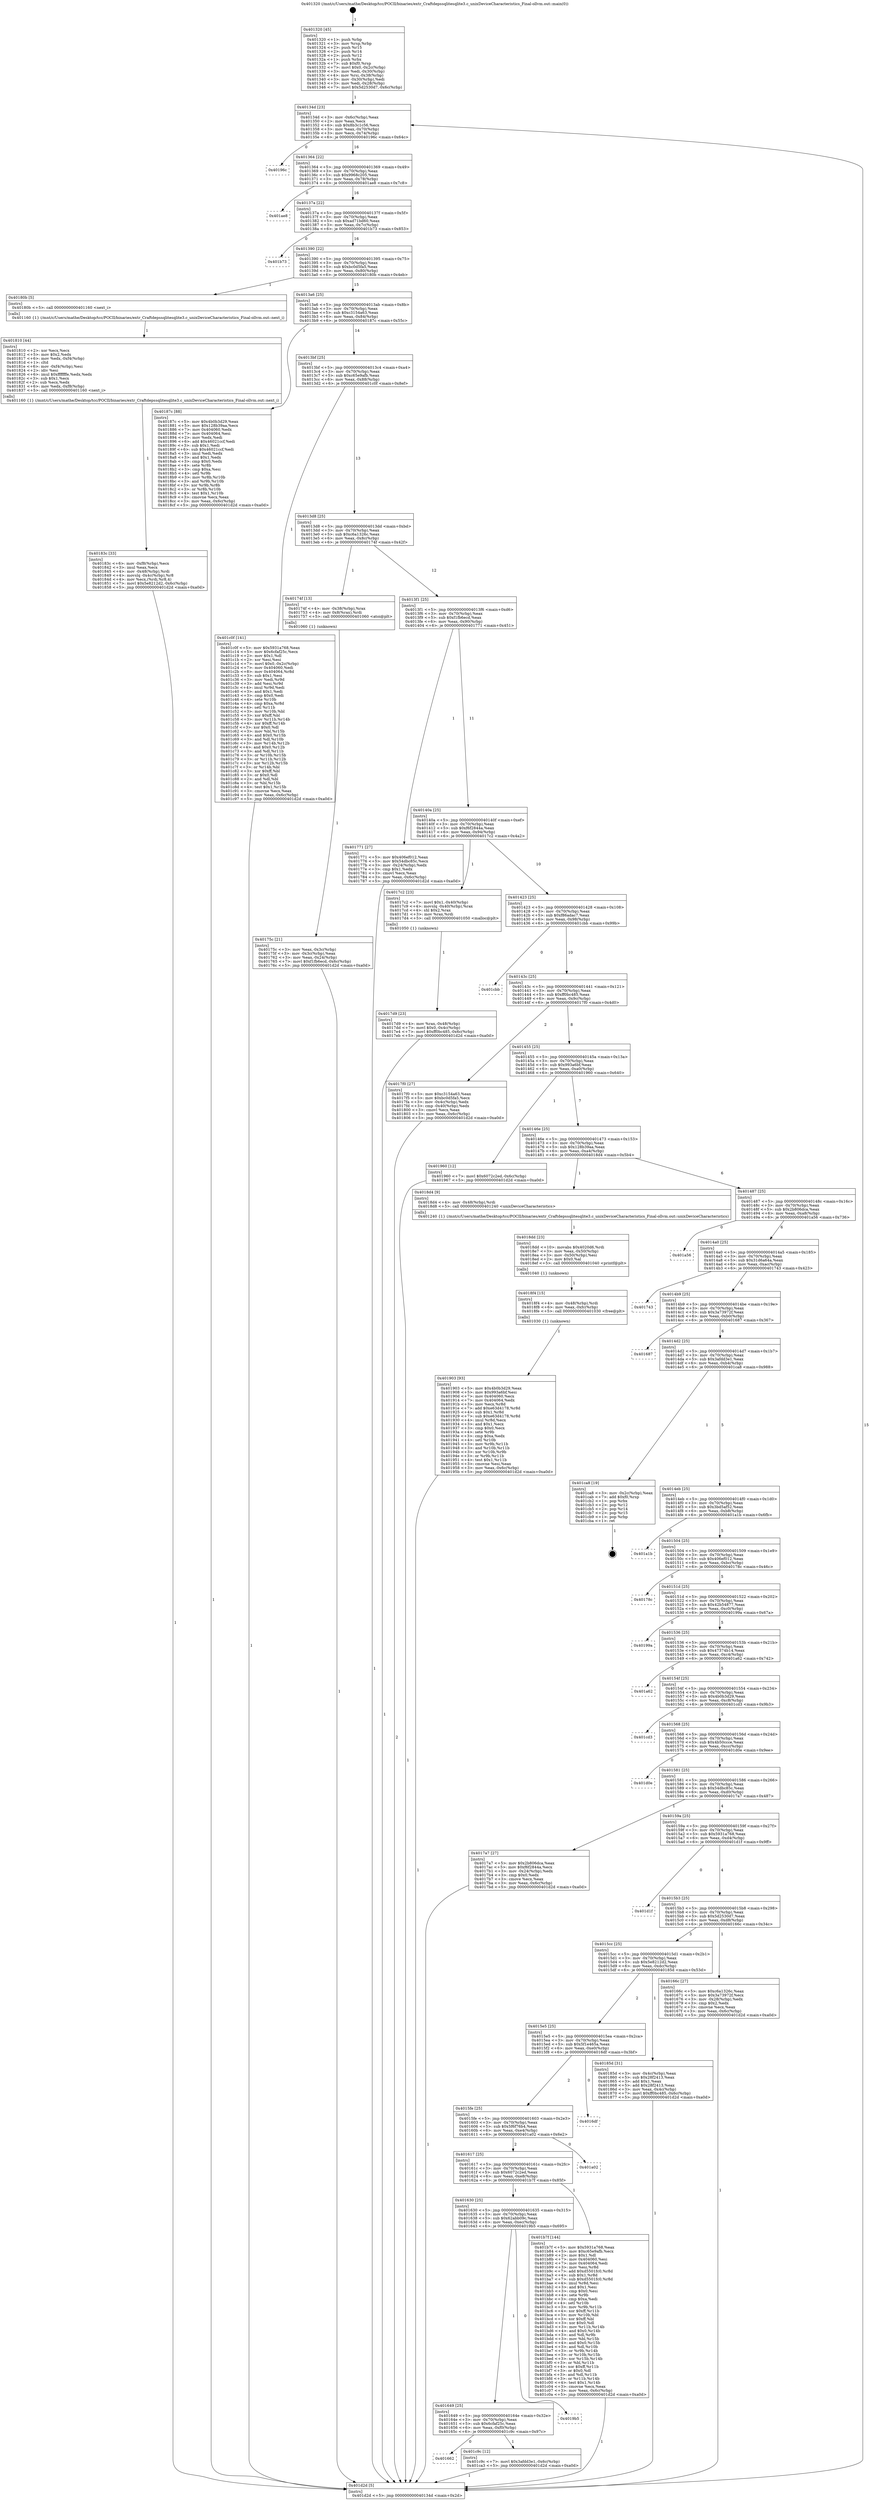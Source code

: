 digraph "0x401320" {
  label = "0x401320 (/mnt/c/Users/mathe/Desktop/tcc/POCII/binaries/extr_Craftdepssqlitesqlite3.c_unixDeviceCharacteristics_Final-ollvm.out::main(0))"
  labelloc = "t"
  node[shape=record]

  Entry [label="",width=0.3,height=0.3,shape=circle,fillcolor=black,style=filled]
  "0x40134d" [label="{
     0x40134d [23]\l
     | [instrs]\l
     &nbsp;&nbsp;0x40134d \<+3\>: mov -0x6c(%rbp),%eax\l
     &nbsp;&nbsp;0x401350 \<+2\>: mov %eax,%ecx\l
     &nbsp;&nbsp;0x401352 \<+6\>: sub $0x8b3c1c56,%ecx\l
     &nbsp;&nbsp;0x401358 \<+3\>: mov %eax,-0x70(%rbp)\l
     &nbsp;&nbsp;0x40135b \<+3\>: mov %ecx,-0x74(%rbp)\l
     &nbsp;&nbsp;0x40135e \<+6\>: je 000000000040196c \<main+0x64c\>\l
  }"]
  "0x40196c" [label="{
     0x40196c\l
  }", style=dashed]
  "0x401364" [label="{
     0x401364 [22]\l
     | [instrs]\l
     &nbsp;&nbsp;0x401364 \<+5\>: jmp 0000000000401369 \<main+0x49\>\l
     &nbsp;&nbsp;0x401369 \<+3\>: mov -0x70(%rbp),%eax\l
     &nbsp;&nbsp;0x40136c \<+5\>: sub $0x9968c205,%eax\l
     &nbsp;&nbsp;0x401371 \<+3\>: mov %eax,-0x78(%rbp)\l
     &nbsp;&nbsp;0x401374 \<+6\>: je 0000000000401ae8 \<main+0x7c8\>\l
  }"]
  Exit [label="",width=0.3,height=0.3,shape=circle,fillcolor=black,style=filled,peripheries=2]
  "0x401ae8" [label="{
     0x401ae8\l
  }", style=dashed]
  "0x40137a" [label="{
     0x40137a [22]\l
     | [instrs]\l
     &nbsp;&nbsp;0x40137a \<+5\>: jmp 000000000040137f \<main+0x5f\>\l
     &nbsp;&nbsp;0x40137f \<+3\>: mov -0x70(%rbp),%eax\l
     &nbsp;&nbsp;0x401382 \<+5\>: sub $0xad71bd60,%eax\l
     &nbsp;&nbsp;0x401387 \<+3\>: mov %eax,-0x7c(%rbp)\l
     &nbsp;&nbsp;0x40138a \<+6\>: je 0000000000401b73 \<main+0x853\>\l
  }"]
  "0x401662" [label="{
     0x401662\l
  }", style=dashed]
  "0x401b73" [label="{
     0x401b73\l
  }", style=dashed]
  "0x401390" [label="{
     0x401390 [22]\l
     | [instrs]\l
     &nbsp;&nbsp;0x401390 \<+5\>: jmp 0000000000401395 \<main+0x75\>\l
     &nbsp;&nbsp;0x401395 \<+3\>: mov -0x70(%rbp),%eax\l
     &nbsp;&nbsp;0x401398 \<+5\>: sub $0xbc0d5fa5,%eax\l
     &nbsp;&nbsp;0x40139d \<+3\>: mov %eax,-0x80(%rbp)\l
     &nbsp;&nbsp;0x4013a0 \<+6\>: je 000000000040180b \<main+0x4eb\>\l
  }"]
  "0x401c9c" [label="{
     0x401c9c [12]\l
     | [instrs]\l
     &nbsp;&nbsp;0x401c9c \<+7\>: movl $0x3afdd3e1,-0x6c(%rbp)\l
     &nbsp;&nbsp;0x401ca3 \<+5\>: jmp 0000000000401d2d \<main+0xa0d\>\l
  }"]
  "0x40180b" [label="{
     0x40180b [5]\l
     | [instrs]\l
     &nbsp;&nbsp;0x40180b \<+5\>: call 0000000000401160 \<next_i\>\l
     | [calls]\l
     &nbsp;&nbsp;0x401160 \{1\} (/mnt/c/Users/mathe/Desktop/tcc/POCII/binaries/extr_Craftdepssqlitesqlite3.c_unixDeviceCharacteristics_Final-ollvm.out::next_i)\l
  }"]
  "0x4013a6" [label="{
     0x4013a6 [25]\l
     | [instrs]\l
     &nbsp;&nbsp;0x4013a6 \<+5\>: jmp 00000000004013ab \<main+0x8b\>\l
     &nbsp;&nbsp;0x4013ab \<+3\>: mov -0x70(%rbp),%eax\l
     &nbsp;&nbsp;0x4013ae \<+5\>: sub $0xc3154a63,%eax\l
     &nbsp;&nbsp;0x4013b3 \<+6\>: mov %eax,-0x84(%rbp)\l
     &nbsp;&nbsp;0x4013b9 \<+6\>: je 000000000040187c \<main+0x55c\>\l
  }"]
  "0x401649" [label="{
     0x401649 [25]\l
     | [instrs]\l
     &nbsp;&nbsp;0x401649 \<+5\>: jmp 000000000040164e \<main+0x32e\>\l
     &nbsp;&nbsp;0x40164e \<+3\>: mov -0x70(%rbp),%eax\l
     &nbsp;&nbsp;0x401651 \<+5\>: sub $0x6cfaf25c,%eax\l
     &nbsp;&nbsp;0x401656 \<+6\>: mov %eax,-0xf0(%rbp)\l
     &nbsp;&nbsp;0x40165c \<+6\>: je 0000000000401c9c \<main+0x97c\>\l
  }"]
  "0x40187c" [label="{
     0x40187c [88]\l
     | [instrs]\l
     &nbsp;&nbsp;0x40187c \<+5\>: mov $0x4b0b3d29,%eax\l
     &nbsp;&nbsp;0x401881 \<+5\>: mov $0x128b39aa,%ecx\l
     &nbsp;&nbsp;0x401886 \<+7\>: mov 0x404060,%edx\l
     &nbsp;&nbsp;0x40188d \<+7\>: mov 0x404064,%esi\l
     &nbsp;&nbsp;0x401894 \<+2\>: mov %edx,%edi\l
     &nbsp;&nbsp;0x401896 \<+6\>: add $0x46021ccf,%edi\l
     &nbsp;&nbsp;0x40189c \<+3\>: sub $0x1,%edi\l
     &nbsp;&nbsp;0x40189f \<+6\>: sub $0x46021ccf,%edi\l
     &nbsp;&nbsp;0x4018a5 \<+3\>: imul %edi,%edx\l
     &nbsp;&nbsp;0x4018a8 \<+3\>: and $0x1,%edx\l
     &nbsp;&nbsp;0x4018ab \<+3\>: cmp $0x0,%edx\l
     &nbsp;&nbsp;0x4018ae \<+4\>: sete %r8b\l
     &nbsp;&nbsp;0x4018b2 \<+3\>: cmp $0xa,%esi\l
     &nbsp;&nbsp;0x4018b5 \<+4\>: setl %r9b\l
     &nbsp;&nbsp;0x4018b9 \<+3\>: mov %r8b,%r10b\l
     &nbsp;&nbsp;0x4018bc \<+3\>: and %r9b,%r10b\l
     &nbsp;&nbsp;0x4018bf \<+3\>: xor %r9b,%r8b\l
     &nbsp;&nbsp;0x4018c2 \<+3\>: or %r8b,%r10b\l
     &nbsp;&nbsp;0x4018c5 \<+4\>: test $0x1,%r10b\l
     &nbsp;&nbsp;0x4018c9 \<+3\>: cmovne %ecx,%eax\l
     &nbsp;&nbsp;0x4018cc \<+3\>: mov %eax,-0x6c(%rbp)\l
     &nbsp;&nbsp;0x4018cf \<+5\>: jmp 0000000000401d2d \<main+0xa0d\>\l
  }"]
  "0x4013bf" [label="{
     0x4013bf [25]\l
     | [instrs]\l
     &nbsp;&nbsp;0x4013bf \<+5\>: jmp 00000000004013c4 \<main+0xa4\>\l
     &nbsp;&nbsp;0x4013c4 \<+3\>: mov -0x70(%rbp),%eax\l
     &nbsp;&nbsp;0x4013c7 \<+5\>: sub $0xc65e9afb,%eax\l
     &nbsp;&nbsp;0x4013cc \<+6\>: mov %eax,-0x88(%rbp)\l
     &nbsp;&nbsp;0x4013d2 \<+6\>: je 0000000000401c0f \<main+0x8ef\>\l
  }"]
  "0x4019b5" [label="{
     0x4019b5\l
  }", style=dashed]
  "0x401c0f" [label="{
     0x401c0f [141]\l
     | [instrs]\l
     &nbsp;&nbsp;0x401c0f \<+5\>: mov $0x5931a768,%eax\l
     &nbsp;&nbsp;0x401c14 \<+5\>: mov $0x6cfaf25c,%ecx\l
     &nbsp;&nbsp;0x401c19 \<+2\>: mov $0x1,%dl\l
     &nbsp;&nbsp;0x401c1b \<+2\>: xor %esi,%esi\l
     &nbsp;&nbsp;0x401c1d \<+7\>: movl $0x0,-0x2c(%rbp)\l
     &nbsp;&nbsp;0x401c24 \<+7\>: mov 0x404060,%edi\l
     &nbsp;&nbsp;0x401c2b \<+8\>: mov 0x404064,%r8d\l
     &nbsp;&nbsp;0x401c33 \<+3\>: sub $0x1,%esi\l
     &nbsp;&nbsp;0x401c36 \<+3\>: mov %edi,%r9d\l
     &nbsp;&nbsp;0x401c39 \<+3\>: add %esi,%r9d\l
     &nbsp;&nbsp;0x401c3c \<+4\>: imul %r9d,%edi\l
     &nbsp;&nbsp;0x401c40 \<+3\>: and $0x1,%edi\l
     &nbsp;&nbsp;0x401c43 \<+3\>: cmp $0x0,%edi\l
     &nbsp;&nbsp;0x401c46 \<+4\>: sete %r10b\l
     &nbsp;&nbsp;0x401c4a \<+4\>: cmp $0xa,%r8d\l
     &nbsp;&nbsp;0x401c4e \<+4\>: setl %r11b\l
     &nbsp;&nbsp;0x401c52 \<+3\>: mov %r10b,%bl\l
     &nbsp;&nbsp;0x401c55 \<+3\>: xor $0xff,%bl\l
     &nbsp;&nbsp;0x401c58 \<+3\>: mov %r11b,%r14b\l
     &nbsp;&nbsp;0x401c5b \<+4\>: xor $0xff,%r14b\l
     &nbsp;&nbsp;0x401c5f \<+3\>: xor $0x0,%dl\l
     &nbsp;&nbsp;0x401c62 \<+3\>: mov %bl,%r15b\l
     &nbsp;&nbsp;0x401c65 \<+4\>: and $0x0,%r15b\l
     &nbsp;&nbsp;0x401c69 \<+3\>: and %dl,%r10b\l
     &nbsp;&nbsp;0x401c6c \<+3\>: mov %r14b,%r12b\l
     &nbsp;&nbsp;0x401c6f \<+4\>: and $0x0,%r12b\l
     &nbsp;&nbsp;0x401c73 \<+3\>: and %dl,%r11b\l
     &nbsp;&nbsp;0x401c76 \<+3\>: or %r10b,%r15b\l
     &nbsp;&nbsp;0x401c79 \<+3\>: or %r11b,%r12b\l
     &nbsp;&nbsp;0x401c7c \<+3\>: xor %r12b,%r15b\l
     &nbsp;&nbsp;0x401c7f \<+3\>: or %r14b,%bl\l
     &nbsp;&nbsp;0x401c82 \<+3\>: xor $0xff,%bl\l
     &nbsp;&nbsp;0x401c85 \<+3\>: or $0x0,%dl\l
     &nbsp;&nbsp;0x401c88 \<+2\>: and %dl,%bl\l
     &nbsp;&nbsp;0x401c8a \<+3\>: or %bl,%r15b\l
     &nbsp;&nbsp;0x401c8d \<+4\>: test $0x1,%r15b\l
     &nbsp;&nbsp;0x401c91 \<+3\>: cmovne %ecx,%eax\l
     &nbsp;&nbsp;0x401c94 \<+3\>: mov %eax,-0x6c(%rbp)\l
     &nbsp;&nbsp;0x401c97 \<+5\>: jmp 0000000000401d2d \<main+0xa0d\>\l
  }"]
  "0x4013d8" [label="{
     0x4013d8 [25]\l
     | [instrs]\l
     &nbsp;&nbsp;0x4013d8 \<+5\>: jmp 00000000004013dd \<main+0xbd\>\l
     &nbsp;&nbsp;0x4013dd \<+3\>: mov -0x70(%rbp),%eax\l
     &nbsp;&nbsp;0x4013e0 \<+5\>: sub $0xc6a1326c,%eax\l
     &nbsp;&nbsp;0x4013e5 \<+6\>: mov %eax,-0x8c(%rbp)\l
     &nbsp;&nbsp;0x4013eb \<+6\>: je 000000000040174f \<main+0x42f\>\l
  }"]
  "0x401630" [label="{
     0x401630 [25]\l
     | [instrs]\l
     &nbsp;&nbsp;0x401630 \<+5\>: jmp 0000000000401635 \<main+0x315\>\l
     &nbsp;&nbsp;0x401635 \<+3\>: mov -0x70(%rbp),%eax\l
     &nbsp;&nbsp;0x401638 \<+5\>: sub $0x62abb09c,%eax\l
     &nbsp;&nbsp;0x40163d \<+6\>: mov %eax,-0xec(%rbp)\l
     &nbsp;&nbsp;0x401643 \<+6\>: je 00000000004019b5 \<main+0x695\>\l
  }"]
  "0x40174f" [label="{
     0x40174f [13]\l
     | [instrs]\l
     &nbsp;&nbsp;0x40174f \<+4\>: mov -0x38(%rbp),%rax\l
     &nbsp;&nbsp;0x401753 \<+4\>: mov 0x8(%rax),%rdi\l
     &nbsp;&nbsp;0x401757 \<+5\>: call 0000000000401060 \<atoi@plt\>\l
     | [calls]\l
     &nbsp;&nbsp;0x401060 \{1\} (unknown)\l
  }"]
  "0x4013f1" [label="{
     0x4013f1 [25]\l
     | [instrs]\l
     &nbsp;&nbsp;0x4013f1 \<+5\>: jmp 00000000004013f6 \<main+0xd6\>\l
     &nbsp;&nbsp;0x4013f6 \<+3\>: mov -0x70(%rbp),%eax\l
     &nbsp;&nbsp;0x4013f9 \<+5\>: sub $0xf1fb6ecd,%eax\l
     &nbsp;&nbsp;0x4013fe \<+6\>: mov %eax,-0x90(%rbp)\l
     &nbsp;&nbsp;0x401404 \<+6\>: je 0000000000401771 \<main+0x451\>\l
  }"]
  "0x401b7f" [label="{
     0x401b7f [144]\l
     | [instrs]\l
     &nbsp;&nbsp;0x401b7f \<+5\>: mov $0x5931a768,%eax\l
     &nbsp;&nbsp;0x401b84 \<+5\>: mov $0xc65e9afb,%ecx\l
     &nbsp;&nbsp;0x401b89 \<+2\>: mov $0x1,%dl\l
     &nbsp;&nbsp;0x401b8b \<+7\>: mov 0x404060,%esi\l
     &nbsp;&nbsp;0x401b92 \<+7\>: mov 0x404064,%edi\l
     &nbsp;&nbsp;0x401b99 \<+3\>: mov %esi,%r8d\l
     &nbsp;&nbsp;0x401b9c \<+7\>: add $0xd5501fc0,%r8d\l
     &nbsp;&nbsp;0x401ba3 \<+4\>: sub $0x1,%r8d\l
     &nbsp;&nbsp;0x401ba7 \<+7\>: sub $0xd5501fc0,%r8d\l
     &nbsp;&nbsp;0x401bae \<+4\>: imul %r8d,%esi\l
     &nbsp;&nbsp;0x401bb2 \<+3\>: and $0x1,%esi\l
     &nbsp;&nbsp;0x401bb5 \<+3\>: cmp $0x0,%esi\l
     &nbsp;&nbsp;0x401bb8 \<+4\>: sete %r9b\l
     &nbsp;&nbsp;0x401bbc \<+3\>: cmp $0xa,%edi\l
     &nbsp;&nbsp;0x401bbf \<+4\>: setl %r10b\l
     &nbsp;&nbsp;0x401bc3 \<+3\>: mov %r9b,%r11b\l
     &nbsp;&nbsp;0x401bc6 \<+4\>: xor $0xff,%r11b\l
     &nbsp;&nbsp;0x401bca \<+3\>: mov %r10b,%bl\l
     &nbsp;&nbsp;0x401bcd \<+3\>: xor $0xff,%bl\l
     &nbsp;&nbsp;0x401bd0 \<+3\>: xor $0x0,%dl\l
     &nbsp;&nbsp;0x401bd3 \<+3\>: mov %r11b,%r14b\l
     &nbsp;&nbsp;0x401bd6 \<+4\>: and $0x0,%r14b\l
     &nbsp;&nbsp;0x401bda \<+3\>: and %dl,%r9b\l
     &nbsp;&nbsp;0x401bdd \<+3\>: mov %bl,%r15b\l
     &nbsp;&nbsp;0x401be0 \<+4\>: and $0x0,%r15b\l
     &nbsp;&nbsp;0x401be4 \<+3\>: and %dl,%r10b\l
     &nbsp;&nbsp;0x401be7 \<+3\>: or %r9b,%r14b\l
     &nbsp;&nbsp;0x401bea \<+3\>: or %r10b,%r15b\l
     &nbsp;&nbsp;0x401bed \<+3\>: xor %r15b,%r14b\l
     &nbsp;&nbsp;0x401bf0 \<+3\>: or %bl,%r11b\l
     &nbsp;&nbsp;0x401bf3 \<+4\>: xor $0xff,%r11b\l
     &nbsp;&nbsp;0x401bf7 \<+3\>: or $0x0,%dl\l
     &nbsp;&nbsp;0x401bfa \<+3\>: and %dl,%r11b\l
     &nbsp;&nbsp;0x401bfd \<+3\>: or %r11b,%r14b\l
     &nbsp;&nbsp;0x401c00 \<+4\>: test $0x1,%r14b\l
     &nbsp;&nbsp;0x401c04 \<+3\>: cmovne %ecx,%eax\l
     &nbsp;&nbsp;0x401c07 \<+3\>: mov %eax,-0x6c(%rbp)\l
     &nbsp;&nbsp;0x401c0a \<+5\>: jmp 0000000000401d2d \<main+0xa0d\>\l
  }"]
  "0x401771" [label="{
     0x401771 [27]\l
     | [instrs]\l
     &nbsp;&nbsp;0x401771 \<+5\>: mov $0x406ef012,%eax\l
     &nbsp;&nbsp;0x401776 \<+5\>: mov $0x54dbc85c,%ecx\l
     &nbsp;&nbsp;0x40177b \<+3\>: mov -0x24(%rbp),%edx\l
     &nbsp;&nbsp;0x40177e \<+3\>: cmp $0x1,%edx\l
     &nbsp;&nbsp;0x401781 \<+3\>: cmovl %ecx,%eax\l
     &nbsp;&nbsp;0x401784 \<+3\>: mov %eax,-0x6c(%rbp)\l
     &nbsp;&nbsp;0x401787 \<+5\>: jmp 0000000000401d2d \<main+0xa0d\>\l
  }"]
  "0x40140a" [label="{
     0x40140a [25]\l
     | [instrs]\l
     &nbsp;&nbsp;0x40140a \<+5\>: jmp 000000000040140f \<main+0xef\>\l
     &nbsp;&nbsp;0x40140f \<+3\>: mov -0x70(%rbp),%eax\l
     &nbsp;&nbsp;0x401412 \<+5\>: sub $0xf6f2844a,%eax\l
     &nbsp;&nbsp;0x401417 \<+6\>: mov %eax,-0x94(%rbp)\l
     &nbsp;&nbsp;0x40141d \<+6\>: je 00000000004017c2 \<main+0x4a2\>\l
  }"]
  "0x401617" [label="{
     0x401617 [25]\l
     | [instrs]\l
     &nbsp;&nbsp;0x401617 \<+5\>: jmp 000000000040161c \<main+0x2fc\>\l
     &nbsp;&nbsp;0x40161c \<+3\>: mov -0x70(%rbp),%eax\l
     &nbsp;&nbsp;0x40161f \<+5\>: sub $0x6072c2ed,%eax\l
     &nbsp;&nbsp;0x401624 \<+6\>: mov %eax,-0xe8(%rbp)\l
     &nbsp;&nbsp;0x40162a \<+6\>: je 0000000000401b7f \<main+0x85f\>\l
  }"]
  "0x4017c2" [label="{
     0x4017c2 [23]\l
     | [instrs]\l
     &nbsp;&nbsp;0x4017c2 \<+7\>: movl $0x1,-0x40(%rbp)\l
     &nbsp;&nbsp;0x4017c9 \<+4\>: movslq -0x40(%rbp),%rax\l
     &nbsp;&nbsp;0x4017cd \<+4\>: shl $0x2,%rax\l
     &nbsp;&nbsp;0x4017d1 \<+3\>: mov %rax,%rdi\l
     &nbsp;&nbsp;0x4017d4 \<+5\>: call 0000000000401050 \<malloc@plt\>\l
     | [calls]\l
     &nbsp;&nbsp;0x401050 \{1\} (unknown)\l
  }"]
  "0x401423" [label="{
     0x401423 [25]\l
     | [instrs]\l
     &nbsp;&nbsp;0x401423 \<+5\>: jmp 0000000000401428 \<main+0x108\>\l
     &nbsp;&nbsp;0x401428 \<+3\>: mov -0x70(%rbp),%eax\l
     &nbsp;&nbsp;0x40142b \<+5\>: sub $0xf86adac7,%eax\l
     &nbsp;&nbsp;0x401430 \<+6\>: mov %eax,-0x98(%rbp)\l
     &nbsp;&nbsp;0x401436 \<+6\>: je 0000000000401cbb \<main+0x99b\>\l
  }"]
  "0x401a02" [label="{
     0x401a02\l
  }", style=dashed]
  "0x401cbb" [label="{
     0x401cbb\l
  }", style=dashed]
  "0x40143c" [label="{
     0x40143c [25]\l
     | [instrs]\l
     &nbsp;&nbsp;0x40143c \<+5\>: jmp 0000000000401441 \<main+0x121\>\l
     &nbsp;&nbsp;0x401441 \<+3\>: mov -0x70(%rbp),%eax\l
     &nbsp;&nbsp;0x401444 \<+5\>: sub $0xff0bc485,%eax\l
     &nbsp;&nbsp;0x401449 \<+6\>: mov %eax,-0x9c(%rbp)\l
     &nbsp;&nbsp;0x40144f \<+6\>: je 00000000004017f0 \<main+0x4d0\>\l
  }"]
  "0x4015fe" [label="{
     0x4015fe [25]\l
     | [instrs]\l
     &nbsp;&nbsp;0x4015fe \<+5\>: jmp 0000000000401603 \<main+0x2e3\>\l
     &nbsp;&nbsp;0x401603 \<+3\>: mov -0x70(%rbp),%eax\l
     &nbsp;&nbsp;0x401606 \<+5\>: sub $0x5f6f76b4,%eax\l
     &nbsp;&nbsp;0x40160b \<+6\>: mov %eax,-0xe4(%rbp)\l
     &nbsp;&nbsp;0x401611 \<+6\>: je 0000000000401a02 \<main+0x6e2\>\l
  }"]
  "0x4017f0" [label="{
     0x4017f0 [27]\l
     | [instrs]\l
     &nbsp;&nbsp;0x4017f0 \<+5\>: mov $0xc3154a63,%eax\l
     &nbsp;&nbsp;0x4017f5 \<+5\>: mov $0xbc0d5fa5,%ecx\l
     &nbsp;&nbsp;0x4017fa \<+3\>: mov -0x4c(%rbp),%edx\l
     &nbsp;&nbsp;0x4017fd \<+3\>: cmp -0x40(%rbp),%edx\l
     &nbsp;&nbsp;0x401800 \<+3\>: cmovl %ecx,%eax\l
     &nbsp;&nbsp;0x401803 \<+3\>: mov %eax,-0x6c(%rbp)\l
     &nbsp;&nbsp;0x401806 \<+5\>: jmp 0000000000401d2d \<main+0xa0d\>\l
  }"]
  "0x401455" [label="{
     0x401455 [25]\l
     | [instrs]\l
     &nbsp;&nbsp;0x401455 \<+5\>: jmp 000000000040145a \<main+0x13a\>\l
     &nbsp;&nbsp;0x40145a \<+3\>: mov -0x70(%rbp),%eax\l
     &nbsp;&nbsp;0x40145d \<+5\>: sub $0x993a6bf,%eax\l
     &nbsp;&nbsp;0x401462 \<+6\>: mov %eax,-0xa0(%rbp)\l
     &nbsp;&nbsp;0x401468 \<+6\>: je 0000000000401960 \<main+0x640\>\l
  }"]
  "0x4016df" [label="{
     0x4016df\l
  }", style=dashed]
  "0x401960" [label="{
     0x401960 [12]\l
     | [instrs]\l
     &nbsp;&nbsp;0x401960 \<+7\>: movl $0x6072c2ed,-0x6c(%rbp)\l
     &nbsp;&nbsp;0x401967 \<+5\>: jmp 0000000000401d2d \<main+0xa0d\>\l
  }"]
  "0x40146e" [label="{
     0x40146e [25]\l
     | [instrs]\l
     &nbsp;&nbsp;0x40146e \<+5\>: jmp 0000000000401473 \<main+0x153\>\l
     &nbsp;&nbsp;0x401473 \<+3\>: mov -0x70(%rbp),%eax\l
     &nbsp;&nbsp;0x401476 \<+5\>: sub $0x128b39aa,%eax\l
     &nbsp;&nbsp;0x40147b \<+6\>: mov %eax,-0xa4(%rbp)\l
     &nbsp;&nbsp;0x401481 \<+6\>: je 00000000004018d4 \<main+0x5b4\>\l
  }"]
  "0x401903" [label="{
     0x401903 [93]\l
     | [instrs]\l
     &nbsp;&nbsp;0x401903 \<+5\>: mov $0x4b0b3d29,%eax\l
     &nbsp;&nbsp;0x401908 \<+5\>: mov $0x993a6bf,%esi\l
     &nbsp;&nbsp;0x40190d \<+7\>: mov 0x404060,%ecx\l
     &nbsp;&nbsp;0x401914 \<+7\>: mov 0x404064,%edx\l
     &nbsp;&nbsp;0x40191b \<+3\>: mov %ecx,%r8d\l
     &nbsp;&nbsp;0x40191e \<+7\>: add $0xe63d4178,%r8d\l
     &nbsp;&nbsp;0x401925 \<+4\>: sub $0x1,%r8d\l
     &nbsp;&nbsp;0x401929 \<+7\>: sub $0xe63d4178,%r8d\l
     &nbsp;&nbsp;0x401930 \<+4\>: imul %r8d,%ecx\l
     &nbsp;&nbsp;0x401934 \<+3\>: and $0x1,%ecx\l
     &nbsp;&nbsp;0x401937 \<+3\>: cmp $0x0,%ecx\l
     &nbsp;&nbsp;0x40193a \<+4\>: sete %r9b\l
     &nbsp;&nbsp;0x40193e \<+3\>: cmp $0xa,%edx\l
     &nbsp;&nbsp;0x401941 \<+4\>: setl %r10b\l
     &nbsp;&nbsp;0x401945 \<+3\>: mov %r9b,%r11b\l
     &nbsp;&nbsp;0x401948 \<+3\>: and %r10b,%r11b\l
     &nbsp;&nbsp;0x40194b \<+3\>: xor %r10b,%r9b\l
     &nbsp;&nbsp;0x40194e \<+3\>: or %r9b,%r11b\l
     &nbsp;&nbsp;0x401951 \<+4\>: test $0x1,%r11b\l
     &nbsp;&nbsp;0x401955 \<+3\>: cmovne %esi,%eax\l
     &nbsp;&nbsp;0x401958 \<+3\>: mov %eax,-0x6c(%rbp)\l
     &nbsp;&nbsp;0x40195b \<+5\>: jmp 0000000000401d2d \<main+0xa0d\>\l
  }"]
  "0x4018d4" [label="{
     0x4018d4 [9]\l
     | [instrs]\l
     &nbsp;&nbsp;0x4018d4 \<+4\>: mov -0x48(%rbp),%rdi\l
     &nbsp;&nbsp;0x4018d8 \<+5\>: call 0000000000401240 \<unixDeviceCharacteristics\>\l
     | [calls]\l
     &nbsp;&nbsp;0x401240 \{1\} (/mnt/c/Users/mathe/Desktop/tcc/POCII/binaries/extr_Craftdepssqlitesqlite3.c_unixDeviceCharacteristics_Final-ollvm.out::unixDeviceCharacteristics)\l
  }"]
  "0x401487" [label="{
     0x401487 [25]\l
     | [instrs]\l
     &nbsp;&nbsp;0x401487 \<+5\>: jmp 000000000040148c \<main+0x16c\>\l
     &nbsp;&nbsp;0x40148c \<+3\>: mov -0x70(%rbp),%eax\l
     &nbsp;&nbsp;0x40148f \<+5\>: sub $0x2b806dca,%eax\l
     &nbsp;&nbsp;0x401494 \<+6\>: mov %eax,-0xa8(%rbp)\l
     &nbsp;&nbsp;0x40149a \<+6\>: je 0000000000401a56 \<main+0x736\>\l
  }"]
  "0x4018f4" [label="{
     0x4018f4 [15]\l
     | [instrs]\l
     &nbsp;&nbsp;0x4018f4 \<+4\>: mov -0x48(%rbp),%rdi\l
     &nbsp;&nbsp;0x4018f8 \<+6\>: mov %eax,-0xfc(%rbp)\l
     &nbsp;&nbsp;0x4018fe \<+5\>: call 0000000000401030 \<free@plt\>\l
     | [calls]\l
     &nbsp;&nbsp;0x401030 \{1\} (unknown)\l
  }"]
  "0x401a56" [label="{
     0x401a56\l
  }", style=dashed]
  "0x4014a0" [label="{
     0x4014a0 [25]\l
     | [instrs]\l
     &nbsp;&nbsp;0x4014a0 \<+5\>: jmp 00000000004014a5 \<main+0x185\>\l
     &nbsp;&nbsp;0x4014a5 \<+3\>: mov -0x70(%rbp),%eax\l
     &nbsp;&nbsp;0x4014a8 \<+5\>: sub $0x31d6a64a,%eax\l
     &nbsp;&nbsp;0x4014ad \<+6\>: mov %eax,-0xac(%rbp)\l
     &nbsp;&nbsp;0x4014b3 \<+6\>: je 0000000000401743 \<main+0x423\>\l
  }"]
  "0x4018dd" [label="{
     0x4018dd [23]\l
     | [instrs]\l
     &nbsp;&nbsp;0x4018dd \<+10\>: movabs $0x4020d6,%rdi\l
     &nbsp;&nbsp;0x4018e7 \<+3\>: mov %eax,-0x50(%rbp)\l
     &nbsp;&nbsp;0x4018ea \<+3\>: mov -0x50(%rbp),%esi\l
     &nbsp;&nbsp;0x4018ed \<+2\>: mov $0x0,%al\l
     &nbsp;&nbsp;0x4018ef \<+5\>: call 0000000000401040 \<printf@plt\>\l
     | [calls]\l
     &nbsp;&nbsp;0x401040 \{1\} (unknown)\l
  }"]
  "0x401743" [label="{
     0x401743\l
  }", style=dashed]
  "0x4014b9" [label="{
     0x4014b9 [25]\l
     | [instrs]\l
     &nbsp;&nbsp;0x4014b9 \<+5\>: jmp 00000000004014be \<main+0x19e\>\l
     &nbsp;&nbsp;0x4014be \<+3\>: mov -0x70(%rbp),%eax\l
     &nbsp;&nbsp;0x4014c1 \<+5\>: sub $0x3a73972f,%eax\l
     &nbsp;&nbsp;0x4014c6 \<+6\>: mov %eax,-0xb0(%rbp)\l
     &nbsp;&nbsp;0x4014cc \<+6\>: je 0000000000401687 \<main+0x367\>\l
  }"]
  "0x4015e5" [label="{
     0x4015e5 [25]\l
     | [instrs]\l
     &nbsp;&nbsp;0x4015e5 \<+5\>: jmp 00000000004015ea \<main+0x2ca\>\l
     &nbsp;&nbsp;0x4015ea \<+3\>: mov -0x70(%rbp),%eax\l
     &nbsp;&nbsp;0x4015ed \<+5\>: sub $0x5f1e465a,%eax\l
     &nbsp;&nbsp;0x4015f2 \<+6\>: mov %eax,-0xe0(%rbp)\l
     &nbsp;&nbsp;0x4015f8 \<+6\>: je 00000000004016df \<main+0x3bf\>\l
  }"]
  "0x401687" [label="{
     0x401687\l
  }", style=dashed]
  "0x4014d2" [label="{
     0x4014d2 [25]\l
     | [instrs]\l
     &nbsp;&nbsp;0x4014d2 \<+5\>: jmp 00000000004014d7 \<main+0x1b7\>\l
     &nbsp;&nbsp;0x4014d7 \<+3\>: mov -0x70(%rbp),%eax\l
     &nbsp;&nbsp;0x4014da \<+5\>: sub $0x3afdd3e1,%eax\l
     &nbsp;&nbsp;0x4014df \<+6\>: mov %eax,-0xb4(%rbp)\l
     &nbsp;&nbsp;0x4014e5 \<+6\>: je 0000000000401ca8 \<main+0x988\>\l
  }"]
  "0x40185d" [label="{
     0x40185d [31]\l
     | [instrs]\l
     &nbsp;&nbsp;0x40185d \<+3\>: mov -0x4c(%rbp),%eax\l
     &nbsp;&nbsp;0x401860 \<+5\>: sub $0x28f2413,%eax\l
     &nbsp;&nbsp;0x401865 \<+3\>: add $0x1,%eax\l
     &nbsp;&nbsp;0x401868 \<+5\>: add $0x28f2413,%eax\l
     &nbsp;&nbsp;0x40186d \<+3\>: mov %eax,-0x4c(%rbp)\l
     &nbsp;&nbsp;0x401870 \<+7\>: movl $0xff0bc485,-0x6c(%rbp)\l
     &nbsp;&nbsp;0x401877 \<+5\>: jmp 0000000000401d2d \<main+0xa0d\>\l
  }"]
  "0x401ca8" [label="{
     0x401ca8 [19]\l
     | [instrs]\l
     &nbsp;&nbsp;0x401ca8 \<+3\>: mov -0x2c(%rbp),%eax\l
     &nbsp;&nbsp;0x401cab \<+7\>: add $0xf0,%rsp\l
     &nbsp;&nbsp;0x401cb2 \<+1\>: pop %rbx\l
     &nbsp;&nbsp;0x401cb3 \<+2\>: pop %r12\l
     &nbsp;&nbsp;0x401cb5 \<+2\>: pop %r14\l
     &nbsp;&nbsp;0x401cb7 \<+2\>: pop %r15\l
     &nbsp;&nbsp;0x401cb9 \<+1\>: pop %rbp\l
     &nbsp;&nbsp;0x401cba \<+1\>: ret\l
  }"]
  "0x4014eb" [label="{
     0x4014eb [25]\l
     | [instrs]\l
     &nbsp;&nbsp;0x4014eb \<+5\>: jmp 00000000004014f0 \<main+0x1d0\>\l
     &nbsp;&nbsp;0x4014f0 \<+3\>: mov -0x70(%rbp),%eax\l
     &nbsp;&nbsp;0x4014f3 \<+5\>: sub $0x3bd5af52,%eax\l
     &nbsp;&nbsp;0x4014f8 \<+6\>: mov %eax,-0xb8(%rbp)\l
     &nbsp;&nbsp;0x4014fe \<+6\>: je 0000000000401a1b \<main+0x6fb\>\l
  }"]
  "0x40183c" [label="{
     0x40183c [33]\l
     | [instrs]\l
     &nbsp;&nbsp;0x40183c \<+6\>: mov -0xf8(%rbp),%ecx\l
     &nbsp;&nbsp;0x401842 \<+3\>: imul %eax,%ecx\l
     &nbsp;&nbsp;0x401845 \<+4\>: mov -0x48(%rbp),%rdi\l
     &nbsp;&nbsp;0x401849 \<+4\>: movslq -0x4c(%rbp),%r8\l
     &nbsp;&nbsp;0x40184d \<+4\>: mov %ecx,(%rdi,%r8,4)\l
     &nbsp;&nbsp;0x401851 \<+7\>: movl $0x5e8212d2,-0x6c(%rbp)\l
     &nbsp;&nbsp;0x401858 \<+5\>: jmp 0000000000401d2d \<main+0xa0d\>\l
  }"]
  "0x401a1b" [label="{
     0x401a1b\l
  }", style=dashed]
  "0x401504" [label="{
     0x401504 [25]\l
     | [instrs]\l
     &nbsp;&nbsp;0x401504 \<+5\>: jmp 0000000000401509 \<main+0x1e9\>\l
     &nbsp;&nbsp;0x401509 \<+3\>: mov -0x70(%rbp),%eax\l
     &nbsp;&nbsp;0x40150c \<+5\>: sub $0x406ef012,%eax\l
     &nbsp;&nbsp;0x401511 \<+6\>: mov %eax,-0xbc(%rbp)\l
     &nbsp;&nbsp;0x401517 \<+6\>: je 000000000040178c \<main+0x46c\>\l
  }"]
  "0x401810" [label="{
     0x401810 [44]\l
     | [instrs]\l
     &nbsp;&nbsp;0x401810 \<+2\>: xor %ecx,%ecx\l
     &nbsp;&nbsp;0x401812 \<+5\>: mov $0x2,%edx\l
     &nbsp;&nbsp;0x401817 \<+6\>: mov %edx,-0xf4(%rbp)\l
     &nbsp;&nbsp;0x40181d \<+1\>: cltd\l
     &nbsp;&nbsp;0x40181e \<+6\>: mov -0xf4(%rbp),%esi\l
     &nbsp;&nbsp;0x401824 \<+2\>: idiv %esi\l
     &nbsp;&nbsp;0x401826 \<+6\>: imul $0xfffffffe,%edx,%edx\l
     &nbsp;&nbsp;0x40182c \<+3\>: sub $0x1,%ecx\l
     &nbsp;&nbsp;0x40182f \<+2\>: sub %ecx,%edx\l
     &nbsp;&nbsp;0x401831 \<+6\>: mov %edx,-0xf8(%rbp)\l
     &nbsp;&nbsp;0x401837 \<+5\>: call 0000000000401160 \<next_i\>\l
     | [calls]\l
     &nbsp;&nbsp;0x401160 \{1\} (/mnt/c/Users/mathe/Desktop/tcc/POCII/binaries/extr_Craftdepssqlitesqlite3.c_unixDeviceCharacteristics_Final-ollvm.out::next_i)\l
  }"]
  "0x40178c" [label="{
     0x40178c\l
  }", style=dashed]
  "0x40151d" [label="{
     0x40151d [25]\l
     | [instrs]\l
     &nbsp;&nbsp;0x40151d \<+5\>: jmp 0000000000401522 \<main+0x202\>\l
     &nbsp;&nbsp;0x401522 \<+3\>: mov -0x70(%rbp),%eax\l
     &nbsp;&nbsp;0x401525 \<+5\>: sub $0x42b54877,%eax\l
     &nbsp;&nbsp;0x40152a \<+6\>: mov %eax,-0xc0(%rbp)\l
     &nbsp;&nbsp;0x401530 \<+6\>: je 000000000040199a \<main+0x67a\>\l
  }"]
  "0x4017d9" [label="{
     0x4017d9 [23]\l
     | [instrs]\l
     &nbsp;&nbsp;0x4017d9 \<+4\>: mov %rax,-0x48(%rbp)\l
     &nbsp;&nbsp;0x4017dd \<+7\>: movl $0x0,-0x4c(%rbp)\l
     &nbsp;&nbsp;0x4017e4 \<+7\>: movl $0xff0bc485,-0x6c(%rbp)\l
     &nbsp;&nbsp;0x4017eb \<+5\>: jmp 0000000000401d2d \<main+0xa0d\>\l
  }"]
  "0x40199a" [label="{
     0x40199a\l
  }", style=dashed]
  "0x401536" [label="{
     0x401536 [25]\l
     | [instrs]\l
     &nbsp;&nbsp;0x401536 \<+5\>: jmp 000000000040153b \<main+0x21b\>\l
     &nbsp;&nbsp;0x40153b \<+3\>: mov -0x70(%rbp),%eax\l
     &nbsp;&nbsp;0x40153e \<+5\>: sub $0x47374b14,%eax\l
     &nbsp;&nbsp;0x401543 \<+6\>: mov %eax,-0xc4(%rbp)\l
     &nbsp;&nbsp;0x401549 \<+6\>: je 0000000000401a62 \<main+0x742\>\l
  }"]
  "0x40175c" [label="{
     0x40175c [21]\l
     | [instrs]\l
     &nbsp;&nbsp;0x40175c \<+3\>: mov %eax,-0x3c(%rbp)\l
     &nbsp;&nbsp;0x40175f \<+3\>: mov -0x3c(%rbp),%eax\l
     &nbsp;&nbsp;0x401762 \<+3\>: mov %eax,-0x24(%rbp)\l
     &nbsp;&nbsp;0x401765 \<+7\>: movl $0xf1fb6ecd,-0x6c(%rbp)\l
     &nbsp;&nbsp;0x40176c \<+5\>: jmp 0000000000401d2d \<main+0xa0d\>\l
  }"]
  "0x401a62" [label="{
     0x401a62\l
  }", style=dashed]
  "0x40154f" [label="{
     0x40154f [25]\l
     | [instrs]\l
     &nbsp;&nbsp;0x40154f \<+5\>: jmp 0000000000401554 \<main+0x234\>\l
     &nbsp;&nbsp;0x401554 \<+3\>: mov -0x70(%rbp),%eax\l
     &nbsp;&nbsp;0x401557 \<+5\>: sub $0x4b0b3d29,%eax\l
     &nbsp;&nbsp;0x40155c \<+6\>: mov %eax,-0xc8(%rbp)\l
     &nbsp;&nbsp;0x401562 \<+6\>: je 0000000000401cd3 \<main+0x9b3\>\l
  }"]
  "0x401320" [label="{
     0x401320 [45]\l
     | [instrs]\l
     &nbsp;&nbsp;0x401320 \<+1\>: push %rbp\l
     &nbsp;&nbsp;0x401321 \<+3\>: mov %rsp,%rbp\l
     &nbsp;&nbsp;0x401324 \<+2\>: push %r15\l
     &nbsp;&nbsp;0x401326 \<+2\>: push %r14\l
     &nbsp;&nbsp;0x401328 \<+2\>: push %r12\l
     &nbsp;&nbsp;0x40132a \<+1\>: push %rbx\l
     &nbsp;&nbsp;0x40132b \<+7\>: sub $0xf0,%rsp\l
     &nbsp;&nbsp;0x401332 \<+7\>: movl $0x0,-0x2c(%rbp)\l
     &nbsp;&nbsp;0x401339 \<+3\>: mov %edi,-0x30(%rbp)\l
     &nbsp;&nbsp;0x40133c \<+4\>: mov %rsi,-0x38(%rbp)\l
     &nbsp;&nbsp;0x401340 \<+3\>: mov -0x30(%rbp),%edi\l
     &nbsp;&nbsp;0x401343 \<+3\>: mov %edi,-0x28(%rbp)\l
     &nbsp;&nbsp;0x401346 \<+7\>: movl $0x5d2530d7,-0x6c(%rbp)\l
  }"]
  "0x401cd3" [label="{
     0x401cd3\l
  }", style=dashed]
  "0x401568" [label="{
     0x401568 [25]\l
     | [instrs]\l
     &nbsp;&nbsp;0x401568 \<+5\>: jmp 000000000040156d \<main+0x24d\>\l
     &nbsp;&nbsp;0x40156d \<+3\>: mov -0x70(%rbp),%eax\l
     &nbsp;&nbsp;0x401570 \<+5\>: sub $0x4b50ccce,%eax\l
     &nbsp;&nbsp;0x401575 \<+6\>: mov %eax,-0xcc(%rbp)\l
     &nbsp;&nbsp;0x40157b \<+6\>: je 0000000000401d0e \<main+0x9ee\>\l
  }"]
  "0x401d2d" [label="{
     0x401d2d [5]\l
     | [instrs]\l
     &nbsp;&nbsp;0x401d2d \<+5\>: jmp 000000000040134d \<main+0x2d\>\l
  }"]
  "0x401d0e" [label="{
     0x401d0e\l
  }", style=dashed]
  "0x401581" [label="{
     0x401581 [25]\l
     | [instrs]\l
     &nbsp;&nbsp;0x401581 \<+5\>: jmp 0000000000401586 \<main+0x266\>\l
     &nbsp;&nbsp;0x401586 \<+3\>: mov -0x70(%rbp),%eax\l
     &nbsp;&nbsp;0x401589 \<+5\>: sub $0x54dbc85c,%eax\l
     &nbsp;&nbsp;0x40158e \<+6\>: mov %eax,-0xd0(%rbp)\l
     &nbsp;&nbsp;0x401594 \<+6\>: je 00000000004017a7 \<main+0x487\>\l
  }"]
  "0x4015cc" [label="{
     0x4015cc [25]\l
     | [instrs]\l
     &nbsp;&nbsp;0x4015cc \<+5\>: jmp 00000000004015d1 \<main+0x2b1\>\l
     &nbsp;&nbsp;0x4015d1 \<+3\>: mov -0x70(%rbp),%eax\l
     &nbsp;&nbsp;0x4015d4 \<+5\>: sub $0x5e8212d2,%eax\l
     &nbsp;&nbsp;0x4015d9 \<+6\>: mov %eax,-0xdc(%rbp)\l
     &nbsp;&nbsp;0x4015df \<+6\>: je 000000000040185d \<main+0x53d\>\l
  }"]
  "0x4017a7" [label="{
     0x4017a7 [27]\l
     | [instrs]\l
     &nbsp;&nbsp;0x4017a7 \<+5\>: mov $0x2b806dca,%eax\l
     &nbsp;&nbsp;0x4017ac \<+5\>: mov $0xf6f2844a,%ecx\l
     &nbsp;&nbsp;0x4017b1 \<+3\>: mov -0x24(%rbp),%edx\l
     &nbsp;&nbsp;0x4017b4 \<+3\>: cmp $0x0,%edx\l
     &nbsp;&nbsp;0x4017b7 \<+3\>: cmove %ecx,%eax\l
     &nbsp;&nbsp;0x4017ba \<+3\>: mov %eax,-0x6c(%rbp)\l
     &nbsp;&nbsp;0x4017bd \<+5\>: jmp 0000000000401d2d \<main+0xa0d\>\l
  }"]
  "0x40159a" [label="{
     0x40159a [25]\l
     | [instrs]\l
     &nbsp;&nbsp;0x40159a \<+5\>: jmp 000000000040159f \<main+0x27f\>\l
     &nbsp;&nbsp;0x40159f \<+3\>: mov -0x70(%rbp),%eax\l
     &nbsp;&nbsp;0x4015a2 \<+5\>: sub $0x5931a768,%eax\l
     &nbsp;&nbsp;0x4015a7 \<+6\>: mov %eax,-0xd4(%rbp)\l
     &nbsp;&nbsp;0x4015ad \<+6\>: je 0000000000401d1f \<main+0x9ff\>\l
  }"]
  "0x40166c" [label="{
     0x40166c [27]\l
     | [instrs]\l
     &nbsp;&nbsp;0x40166c \<+5\>: mov $0xc6a1326c,%eax\l
     &nbsp;&nbsp;0x401671 \<+5\>: mov $0x3a73972f,%ecx\l
     &nbsp;&nbsp;0x401676 \<+3\>: mov -0x28(%rbp),%edx\l
     &nbsp;&nbsp;0x401679 \<+3\>: cmp $0x2,%edx\l
     &nbsp;&nbsp;0x40167c \<+3\>: cmovne %ecx,%eax\l
     &nbsp;&nbsp;0x40167f \<+3\>: mov %eax,-0x6c(%rbp)\l
     &nbsp;&nbsp;0x401682 \<+5\>: jmp 0000000000401d2d \<main+0xa0d\>\l
  }"]
  "0x401d1f" [label="{
     0x401d1f\l
  }", style=dashed]
  "0x4015b3" [label="{
     0x4015b3 [25]\l
     | [instrs]\l
     &nbsp;&nbsp;0x4015b3 \<+5\>: jmp 00000000004015b8 \<main+0x298\>\l
     &nbsp;&nbsp;0x4015b8 \<+3\>: mov -0x70(%rbp),%eax\l
     &nbsp;&nbsp;0x4015bb \<+5\>: sub $0x5d2530d7,%eax\l
     &nbsp;&nbsp;0x4015c0 \<+6\>: mov %eax,-0xd8(%rbp)\l
     &nbsp;&nbsp;0x4015c6 \<+6\>: je 000000000040166c \<main+0x34c\>\l
  }"]
  Entry -> "0x401320" [label=" 1"]
  "0x40134d" -> "0x40196c" [label=" 0"]
  "0x40134d" -> "0x401364" [label=" 16"]
  "0x401ca8" -> Exit [label=" 1"]
  "0x401364" -> "0x401ae8" [label=" 0"]
  "0x401364" -> "0x40137a" [label=" 16"]
  "0x401c9c" -> "0x401d2d" [label=" 1"]
  "0x40137a" -> "0x401b73" [label=" 0"]
  "0x40137a" -> "0x401390" [label=" 16"]
  "0x401649" -> "0x401662" [label=" 0"]
  "0x401390" -> "0x40180b" [label=" 1"]
  "0x401390" -> "0x4013a6" [label=" 15"]
  "0x401649" -> "0x401c9c" [label=" 1"]
  "0x4013a6" -> "0x40187c" [label=" 1"]
  "0x4013a6" -> "0x4013bf" [label=" 14"]
  "0x401630" -> "0x401649" [label=" 1"]
  "0x4013bf" -> "0x401c0f" [label=" 1"]
  "0x4013bf" -> "0x4013d8" [label=" 13"]
  "0x401630" -> "0x4019b5" [label=" 0"]
  "0x4013d8" -> "0x40174f" [label=" 1"]
  "0x4013d8" -> "0x4013f1" [label=" 12"]
  "0x401c0f" -> "0x401d2d" [label=" 1"]
  "0x4013f1" -> "0x401771" [label=" 1"]
  "0x4013f1" -> "0x40140a" [label=" 11"]
  "0x401b7f" -> "0x401d2d" [label=" 1"]
  "0x40140a" -> "0x4017c2" [label=" 1"]
  "0x40140a" -> "0x401423" [label=" 10"]
  "0x401617" -> "0x401b7f" [label=" 1"]
  "0x401423" -> "0x401cbb" [label=" 0"]
  "0x401423" -> "0x40143c" [label=" 10"]
  "0x401617" -> "0x401630" [label=" 1"]
  "0x40143c" -> "0x4017f0" [label=" 2"]
  "0x40143c" -> "0x401455" [label=" 8"]
  "0x4015fe" -> "0x401a02" [label=" 0"]
  "0x401455" -> "0x401960" [label=" 1"]
  "0x401455" -> "0x40146e" [label=" 7"]
  "0x4015fe" -> "0x401617" [label=" 2"]
  "0x40146e" -> "0x4018d4" [label=" 1"]
  "0x40146e" -> "0x401487" [label=" 6"]
  "0x4015e5" -> "0x4016df" [label=" 0"]
  "0x401487" -> "0x401a56" [label=" 0"]
  "0x401487" -> "0x4014a0" [label=" 6"]
  "0x4015e5" -> "0x4015fe" [label=" 2"]
  "0x4014a0" -> "0x401743" [label=" 0"]
  "0x4014a0" -> "0x4014b9" [label=" 6"]
  "0x401960" -> "0x401d2d" [label=" 1"]
  "0x4014b9" -> "0x401687" [label=" 0"]
  "0x4014b9" -> "0x4014d2" [label=" 6"]
  "0x401903" -> "0x401d2d" [label=" 1"]
  "0x4014d2" -> "0x401ca8" [label=" 1"]
  "0x4014d2" -> "0x4014eb" [label=" 5"]
  "0x4018f4" -> "0x401903" [label=" 1"]
  "0x4014eb" -> "0x401a1b" [label=" 0"]
  "0x4014eb" -> "0x401504" [label=" 5"]
  "0x4018d4" -> "0x4018dd" [label=" 1"]
  "0x401504" -> "0x40178c" [label=" 0"]
  "0x401504" -> "0x40151d" [label=" 5"]
  "0x40187c" -> "0x401d2d" [label=" 1"]
  "0x40151d" -> "0x40199a" [label=" 0"]
  "0x40151d" -> "0x401536" [label=" 5"]
  "0x40185d" -> "0x401d2d" [label=" 1"]
  "0x401536" -> "0x401a62" [label=" 0"]
  "0x401536" -> "0x40154f" [label=" 5"]
  "0x4015cc" -> "0x4015e5" [label=" 2"]
  "0x40154f" -> "0x401cd3" [label=" 0"]
  "0x40154f" -> "0x401568" [label=" 5"]
  "0x4015cc" -> "0x40185d" [label=" 1"]
  "0x401568" -> "0x401d0e" [label=" 0"]
  "0x401568" -> "0x401581" [label=" 5"]
  "0x4018dd" -> "0x4018f4" [label=" 1"]
  "0x401581" -> "0x4017a7" [label=" 1"]
  "0x401581" -> "0x40159a" [label=" 4"]
  "0x40183c" -> "0x401d2d" [label=" 1"]
  "0x40159a" -> "0x401d1f" [label=" 0"]
  "0x40159a" -> "0x4015b3" [label=" 4"]
  "0x401810" -> "0x40183c" [label=" 1"]
  "0x4015b3" -> "0x40166c" [label=" 1"]
  "0x4015b3" -> "0x4015cc" [label=" 3"]
  "0x40166c" -> "0x401d2d" [label=" 1"]
  "0x401320" -> "0x40134d" [label=" 1"]
  "0x401d2d" -> "0x40134d" [label=" 15"]
  "0x40174f" -> "0x40175c" [label=" 1"]
  "0x40175c" -> "0x401d2d" [label=" 1"]
  "0x401771" -> "0x401d2d" [label=" 1"]
  "0x4017a7" -> "0x401d2d" [label=" 1"]
  "0x4017c2" -> "0x4017d9" [label=" 1"]
  "0x4017d9" -> "0x401d2d" [label=" 1"]
  "0x4017f0" -> "0x401d2d" [label=" 2"]
  "0x40180b" -> "0x401810" [label=" 1"]
}
